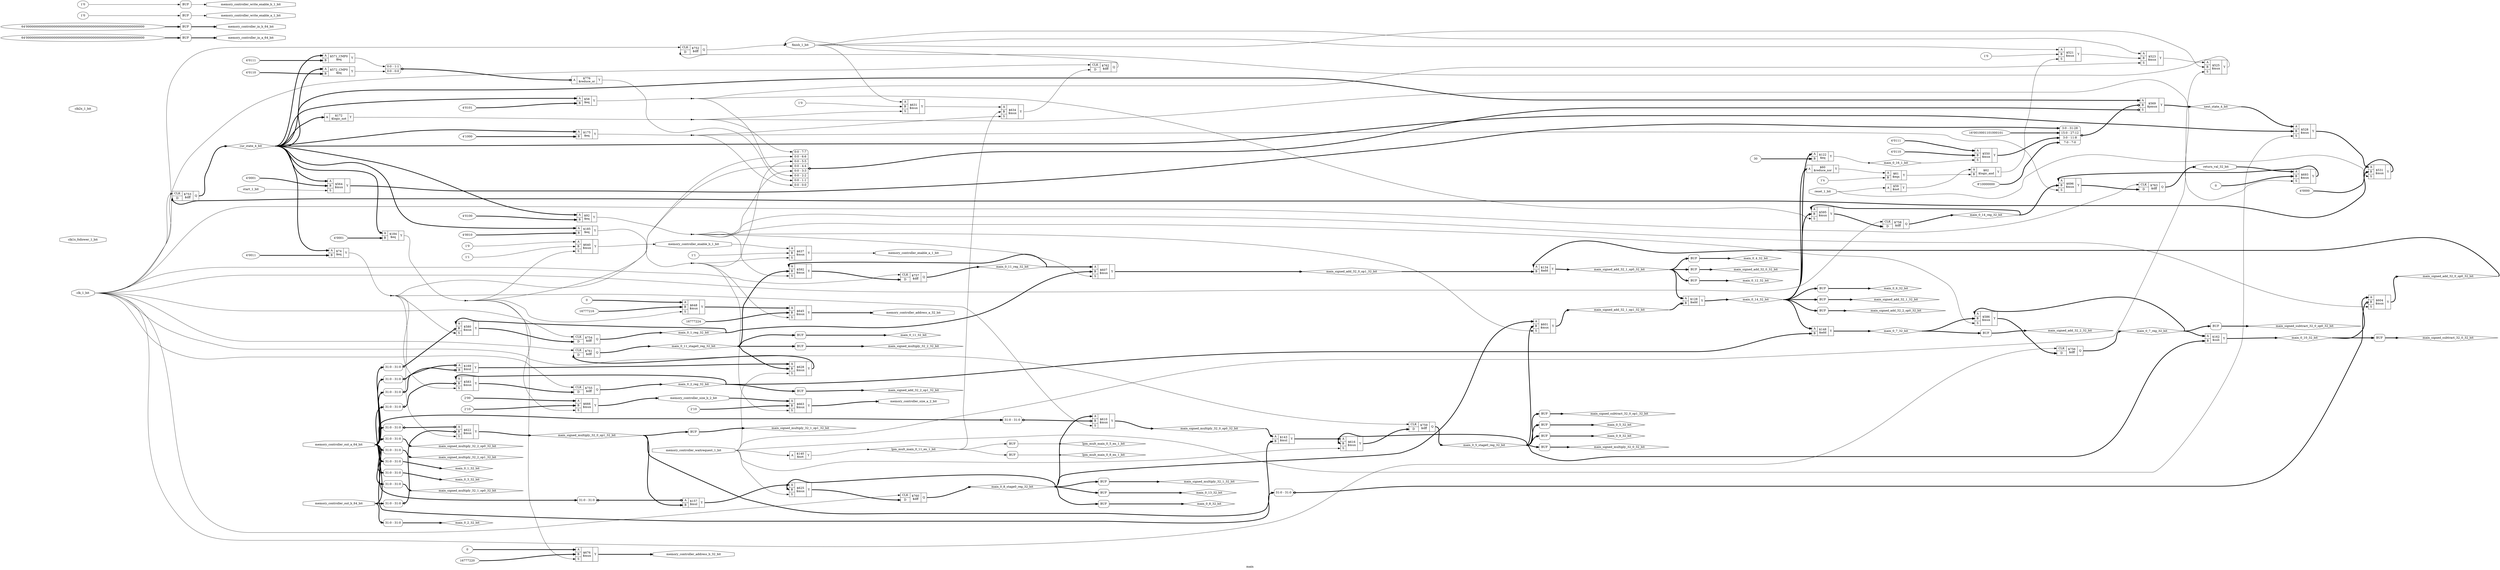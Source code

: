 digraph "main" {
label="main";
rankdir="LR";
remincross=true;
n39 [ shape=octagon, label="clk_1_bit", color="black", fontcolor="black" ];
n40 [ shape=octagon, label="clk1x_follower_1_bit", color="black", fontcolor="black" ];
n41 [ shape=octagon, label="clk2x_1_bit", color="black", fontcolor="black" ];
n42 [ shape=diamond, label="cur_state_4_bit", color="black", fontcolor="black" ];
n43 [ shape=octagon, label="finish_1_bit", color="black", fontcolor="black" ];
n44 [ shape=diamond, label="lpm_mult_main_0_11_en_1_bit", color="black", fontcolor="black" ];
n45 [ shape=diamond, label="lpm_mult_main_0_5_en_1_bit", color="black", fontcolor="black" ];
n46 [ shape=diamond, label="lpm_mult_main_0_8_en_1_bit", color="black", fontcolor="black" ];
n47 [ shape=diamond, label="main_0_1_32_bit", color="black", fontcolor="black" ];
n48 [ shape=diamond, label="main_0_10_32_bit", color="black", fontcolor="black" ];
n49 [ shape=diamond, label="main_0_11_32_bit", color="black", fontcolor="black" ];
n50 [ shape=diamond, label="main_0_11_reg_32_bit", color="black", fontcolor="black" ];
n51 [ shape=diamond, label="main_0_11_stage0_reg_32_bit", color="black", fontcolor="black" ];
n52 [ shape=diamond, label="main_0_12_32_bit", color="black", fontcolor="black" ];
n53 [ shape=diamond, label="main_0_13_32_bit", color="black", fontcolor="black" ];
n54 [ shape=diamond, label="main_0_14_32_bit", color="black", fontcolor="black" ];
n55 [ shape=diamond, label="main_0_14_reg_32_bit", color="black", fontcolor="black" ];
n56 [ shape=diamond, label="main_0_16_1_bit", color="black", fontcolor="black" ];
n57 [ shape=diamond, label="main_0_1_reg_32_bit", color="black", fontcolor="black" ];
n58 [ shape=diamond, label="main_0_2_32_bit", color="black", fontcolor="black" ];
n59 [ shape=diamond, label="main_0_2_reg_32_bit", color="black", fontcolor="black" ];
n60 [ shape=diamond, label="main_0_3_32_bit", color="black", fontcolor="black" ];
n61 [ shape=diamond, label="main_0_4_32_bit", color="black", fontcolor="black" ];
n62 [ shape=diamond, label="main_0_5_32_bit", color="black", fontcolor="black" ];
n63 [ shape=diamond, label="main_0_5_stage0_reg_32_bit", color="black", fontcolor="black" ];
n64 [ shape=diamond, label="main_0_6_32_bit", color="black", fontcolor="black" ];
n65 [ shape=diamond, label="main_0_7_32_bit", color="black", fontcolor="black" ];
n66 [ shape=diamond, label="main_0_7_reg_32_bit", color="black", fontcolor="black" ];
n67 [ shape=diamond, label="main_0_8_32_bit", color="black", fontcolor="black" ];
n68 [ shape=diamond, label="main_0_8_stage0_reg_32_bit", color="black", fontcolor="black" ];
n69 [ shape=diamond, label="main_0_9_32_bit", color="black", fontcolor="black" ];
n70 [ shape=diamond, label="main_signed_add_32_0_32_bit", color="black", fontcolor="black" ];
n71 [ shape=diamond, label="main_signed_add_32_0_op0_32_bit", color="black", fontcolor="black" ];
n72 [ shape=diamond, label="main_signed_add_32_0_op1_32_bit", color="black", fontcolor="black" ];
n73 [ shape=diamond, label="main_signed_add_32_1_32_bit", color="black", fontcolor="black" ];
n74 [ shape=diamond, label="main_signed_add_32_1_op0_32_bit", color="black", fontcolor="black" ];
n75 [ shape=diamond, label="main_signed_add_32_1_op1_32_bit", color="black", fontcolor="black" ];
n76 [ shape=diamond, label="main_signed_add_32_2_32_bit", color="black", fontcolor="black" ];
n77 [ shape=diamond, label="main_signed_add_32_2_op0_32_bit", color="black", fontcolor="black" ];
n78 [ shape=diamond, label="main_signed_add_32_2_op1_32_bit", color="black", fontcolor="black" ];
n79 [ shape=diamond, label="main_signed_multiply_32_0_32_bit", color="black", fontcolor="black" ];
n80 [ shape=diamond, label="main_signed_multiply_32_0_op0_32_bit", color="black", fontcolor="black" ];
n81 [ shape=diamond, label="main_signed_multiply_32_0_op1_32_bit", color="black", fontcolor="black" ];
n82 [ shape=diamond, label="main_signed_multiply_32_1_32_bit", color="black", fontcolor="black" ];
n83 [ shape=diamond, label="main_signed_multiply_32_1_op0_32_bit", color="black", fontcolor="black" ];
n84 [ shape=diamond, label="main_signed_multiply_32_1_op1_32_bit", color="black", fontcolor="black" ];
n85 [ shape=diamond, label="main_signed_multiply_32_2_32_bit", color="black", fontcolor="black" ];
n86 [ shape=diamond, label="main_signed_multiply_32_2_op0_32_bit", color="black", fontcolor="black" ];
n87 [ shape=diamond, label="main_signed_multiply_32_2_op1_32_bit", color="black", fontcolor="black" ];
n88 [ shape=diamond, label="main_signed_subtract_32_0_32_bit", color="black", fontcolor="black" ];
n89 [ shape=diamond, label="main_signed_subtract_32_0_op0_32_bit", color="black", fontcolor="black" ];
n90 [ shape=diamond, label="main_signed_subtract_32_0_op1_32_bit", color="black", fontcolor="black" ];
n91 [ shape=octagon, label="memory_controller_address_a_32_bit", color="black", fontcolor="black" ];
n92 [ shape=octagon, label="memory_controller_address_b_32_bit", color="black", fontcolor="black" ];
n93 [ shape=octagon, label="memory_controller_enable_a_1_bit", color="black", fontcolor="black" ];
n94 [ shape=octagon, label="memory_controller_enable_b_1_bit", color="black", fontcolor="black" ];
n95 [ shape=octagon, label="memory_controller_in_a_64_bit", color="black", fontcolor="black" ];
n96 [ shape=octagon, label="memory_controller_in_b_64_bit", color="black", fontcolor="black" ];
n97 [ shape=octagon, label="memory_controller_out_a_64_bit", color="black", fontcolor="black" ];
n98 [ shape=octagon, label="memory_controller_out_b_64_bit", color="black", fontcolor="black" ];
n99 [ shape=octagon, label="memory_controller_size_a_2_bit", color="black", fontcolor="black" ];
n100 [ shape=octagon, label="memory_controller_size_b_2_bit", color="black", fontcolor="black" ];
n101 [ shape=octagon, label="memory_controller_waitrequest_1_bit", color="black", fontcolor="black" ];
n102 [ shape=octagon, label="memory_controller_write_enable_a_1_bit", color="black", fontcolor="black" ];
n103 [ shape=octagon, label="memory_controller_write_enable_b_1_bit", color="black", fontcolor="black" ];
n104 [ shape=diamond, label="next_state_4_bit", color="black", fontcolor="black" ];
n105 [ shape=octagon, label="reset_1_bit", color="black", fontcolor="black" ];
n106 [ shape=octagon, label="return_val_32_bit", color="black", fontcolor="black" ];
n107 [ shape=octagon, label="start_1_bit", color="black", fontcolor="black" ];
c111 [ shape=record, label="{{<p108> A|<p109> B}|$128\n$add|{<p110> Y}}" ];
c112 [ shape=record, label="{{<p108> A|<p109> B}|$134\n$add|{<p110> Y}}" ];
c113 [ shape=record, label="{{<p108> A|<p109> B}|$148\n$add|{<p110> Y}}" ];
c114 [ shape=record, label="{{<p108> A}|$776\n$reduce_or|{<p110> Y}}" ];
x0 [ shape=record, style=rounded, label="<s1> 0:0 - 1:1 |<s0> 0:0 - 0:0 " ];
x0:e -> c114:p108:w [arrowhead=odiamond, arrowtail=odiamond, dir=both, color="black", style="setlinewidth(3)", label=""];
v1 [ label="4'0101" ];
c115 [ shape=record, label="{{<p108> A|<p109> B}|$58\n$eq|{<p110> Y}}" ];
c116 [ shape=record, label="{{<p108> A}|$59\n$not|{<p110> Y}}" ];
v2 [ label="4'0011" ];
c117 [ shape=record, label="{{<p108> A|<p109> B}|$74\n$eq|{<p110> Y}}" ];
v3 [ label="4'0100" ];
c118 [ shape=record, label="{{<p108> A|<p109> B}|$92\n$eq|{<p110> Y}}" ];
v4 [ label="30" ];
c119 [ shape=record, label="{{<p108> A|<p109> B}|$122\n$eq|{<p110> Y}}" ];
c120 [ shape=record, label="{{<p108> A}|$140\n$not|{<p110> Y}}" ];
c121 [ shape=record, label="{{<p108> A}|$172\n$logic_not|{<p110> Y}}" ];
v5 [ label="4'1000" ];
c122 [ shape=record, label="{{<p108> A|<p109> B}|$175\n$eq|{<p110> Y}}" ];
v6 [ label="4'0001" ];
c123 [ shape=record, label="{{<p108> A|<p109> B}|$184\n$eq|{<p110> Y}}" ];
v7 [ label="4'0010" ];
c124 [ shape=record, label="{{<p108> A|<p109> B}|$185\n$eq|{<p110> Y}}" ];
v8 [ label="1'x" ];
c125 [ shape=record, label="{{<p108> A|<p109> B}|$61\n$eqx|{<p110> Y}}" ];
c126 [ shape=record, label="{{<p108> A|<p109> B}|$62\n$logic_and|{<p110> Y}}" ];
c127 [ shape=record, label="{{<p108> A|<p109> B}|$143\n$mul|{<p110> Y}}" ];
c128 [ shape=record, label="{{<p108> A|<p109> B}|$157\n$mul|{<p110> Y}}" ];
x9 [ shape=record, style=rounded, label="<s0> 31:0 - 31:0 " ];
x9:e -> c128:p108:w [arrowhead=odiamond, arrowtail=odiamond, dir=both, color="black", style="setlinewidth(3)", label=""];
c129 [ shape=record, label="{{<p108> A|<p109> B}|$169\n$mul|{<p110> Y}}" ];
x10 [ shape=record, style=rounded, label="<s0> 31:0 - 31:0 " ];
x10:e -> c129:p108:w [arrowhead=odiamond, arrowtail=odiamond, dir=both, color="black", style="setlinewidth(3)", label=""];
x11 [ shape=record, style=rounded, label="<s0> 31:0 - 31:0 " ];
x11:e -> c129:p109:w [arrowhead=odiamond, arrowtail=odiamond, dir=both, color="black", style="setlinewidth(3)", label=""];
c133 [ shape=record, label="{{<p130> CLK|<p131> D}|$752\n$dff|{<p132> Q}}" ];
c134 [ shape=record, label="{{<p130> CLK|<p131> D}|$753\n$dff|{<p132> Q}}" ];
c135 [ shape=record, label="{{<p130> CLK|<p131> D}|$754\n$dff|{<p132> Q}}" ];
c136 [ shape=record, label="{{<p130> CLK|<p131> D}|$755\n$dff|{<p132> Q}}" ];
c137 [ shape=record, label="{{<p130> CLK|<p131> D}|$756\n$dff|{<p132> Q}}" ];
c138 [ shape=record, label="{{<p130> CLK|<p131> D}|$757\n$dff|{<p132> Q}}" ];
c139 [ shape=record, label="{{<p130> CLK|<p131> D}|$758\n$dff|{<p132> Q}}" ];
c140 [ shape=record, label="{{<p130> CLK|<p131> D}|$759\n$dff|{<p132> Q}}" ];
c141 [ shape=record, label="{{<p130> CLK|<p131> D}|$760\n$dff|{<p132> Q}}" ];
c142 [ shape=record, label="{{<p130> CLK|<p131> D}|$761\n$dff|{<p132> Q}}" ];
c143 [ shape=record, label="{{<p130> CLK|<p131> D}|$762\n$dff|{<p132> Q}}" ];
c144 [ shape=record, label="{{<p130> CLK|<p131> D}|$763\n$dff|{<p132> Q}}" ];
v12 [ label="1'0" ];
c146 [ shape=record, label="{{<p108> A|<p109> B|<p145> S}|$521\n$mux|{<p110> Y}}" ];
c147 [ shape=record, label="{{<p108> A|<p109> B|<p145> S}|$523\n$mux|{<p110> Y}}" ];
c148 [ shape=record, label="{{<p108> A|<p109> B|<p145> S}|$525\n$mux|{<p110> Y}}" ];
c149 [ shape=record, label="{{<p108> A|<p109> B|<p145> S}|$528\n$mux|{<p110> Y}}" ];
v13 [ label="4'0000" ];
c150 [ shape=record, label="{{<p108> A|<p109> B|<p145> S}|$531\n$mux|{<p110> Y}}" ];
v14 [ label="4'0111" ];
v15 [ label="4'0110" ];
c151 [ shape=record, label="{{<p108> A|<p109> B|<p145> S}|$550\n$mux|{<p110> Y}}" ];
v16 [ label="4'0001" ];
c152 [ shape=record, label="{{<p108> A|<p109> B|<p145> S}|$564\n$mux|{<p110> Y}}" ];
v18 [ label="16'0010001101000101" ];
v19 [ label="8'10000000" ];
c153 [ shape=record, label="{{<p108> A|<p109> B|<p145> S}|$569\n$pmux|{<p110> Y}}" ];
x17 [ shape=record, style=rounded, label="<s3> 3:0 - 31:28 |<s2> 15:0 - 27:12 |<s1> 3:0 - 11:8 |<s0> 7:0 - 7:0 " ];
x17:e -> c153:p109:w [arrowhead=odiamond, arrowtail=odiamond, dir=both, color="black", style="setlinewidth(3)", label=""];
x20 [ shape=record, style=rounded, label="<s7> 0:0 - 7:7 |<s6> 0:0 - 6:6 |<s5> 0:0 - 5:5 |<s4> 0:0 - 4:4 |<s3> 0:0 - 3:3 |<s2> 0:0 - 2:2 |<s1> 0:0 - 1:1 |<s0> 0:0 - 0:0 " ];
x20:e -> c153:p145:w [arrowhead=odiamond, arrowtail=odiamond, dir=both, color="black", style="setlinewidth(3)", label=""];
v21 [ label="4'0111" ];
c154 [ shape=record, label="{{<p108> A|<p109> B}|$571_CMP0\n$eq|{<p110> Y}}" ];
v22 [ label="4'0110" ];
c155 [ shape=record, label="{{<p108> A|<p109> B}|$572_CMP0\n$eq|{<p110> Y}}" ];
c156 [ shape=record, label="{{<p108> A|<p109> B|<p145> S}|$580\n$mux|{<p110> Y}}" ];
x23 [ shape=record, style=rounded, label="<s0> 31:0 - 31:0 " ];
x23:e -> c156:p109:w [arrowhead=odiamond, arrowtail=odiamond, dir=both, color="black", style="setlinewidth(3)", label=""];
c157 [ shape=record, label="{{<p108> A|<p109> B|<p145> S}|$583\n$mux|{<p110> Y}}" ];
x24 [ shape=record, style=rounded, label="<s0> 31:0 - 31:0 " ];
x24:e -> c157:p109:w [arrowhead=odiamond, arrowtail=odiamond, dir=both, color="black", style="setlinewidth(3)", label=""];
c158 [ shape=record, label="{{<p108> A|<p109> B|<p145> S}|$586\n$mux|{<p110> Y}}" ];
c159 [ shape=record, label="{{<p108> A|<p109> B|<p145> S}|$592\n$mux|{<p110> Y}}" ];
c160 [ shape=record, label="{{<p108> A|<p109> B|<p145> S}|$595\n$mux|{<p110> Y}}" ];
c161 [ shape=record, label="{{<p108> A|<p109> B|<p145> S}|$601\n$mux|{<p110> Y}}" ];
c162 [ shape=record, label="{{<p108> A|<p109> B|<p145> S}|$604\n$mux|{<p110> Y}}" ];
x25 [ shape=record, style=rounded, label="<s0> 31:0 - 31:0 " ];
x25:e -> c162:p109:w [arrowhead=odiamond, arrowtail=odiamond, dir=both, color="black", style="setlinewidth(3)", label=""];
c163 [ shape=record, label="{{<p108> A|<p109> B|<p145> S}|$607\n$mux|{<p110> Y}}" ];
c164 [ shape=record, label="{{<p108> A|<p109> B|<p145> S}|$610\n$mux|{<p110> Y}}" ];
x26 [ shape=record, style=rounded, label="<s0> 31:0 - 31:0 " ];
x26:e -> c164:p109:w [arrowhead=odiamond, arrowtail=odiamond, dir=both, color="black", style="setlinewidth(3)", label=""];
c165 [ shape=record, label="{{<p108> A|<p109> B|<p145> S}|$616\n$mux|{<p110> Y}}" ];
c166 [ shape=record, label="{{<p108> A|<p109> B|<p145> S}|$622\n$mux|{<p110> Y}}" ];
x27 [ shape=record, style=rounded, label="<s0> 31:0 - 31:0 " ];
x27:e -> c166:p108:w [arrowhead=odiamond, arrowtail=odiamond, dir=both, color="black", style="setlinewidth(3)", label=""];
x28 [ shape=record, style=rounded, label="<s0> 31:0 - 31:0 " ];
x28:e -> c166:p109:w [arrowhead=odiamond, arrowtail=odiamond, dir=both, color="black", style="setlinewidth(3)", label=""];
c167 [ shape=record, label="{{<p108> A|<p109> B|<p145> S}|$625\n$mux|{<p110> Y}}" ];
c168 [ shape=record, label="{{<p108> A|<p109> B|<p145> S}|$628\n$mux|{<p110> Y}}" ];
v29 [ label="1'0" ];
c169 [ shape=record, label="{{<p108> A|<p109> B|<p145> S}|$631\n$mux|{<p110> Y}}" ];
c170 [ shape=record, label="{{<p108> A|<p109> B|<p145> S}|$634\n$mux|{<p110> Y}}" ];
v30 [ label="1'1" ];
c171 [ shape=record, label="{{<p108> A|<p109> B|<p145> S}|$637\n$mux|{<p110> Y}}" ];
v31 [ label="1'0" ];
v32 [ label="1'1" ];
c172 [ shape=record, label="{{<p108> A|<p109> B|<p145> S}|$640\n$mux|{<p110> Y}}" ];
v33 [ label="16777224" ];
c173 [ shape=record, label="{{<p108> A|<p109> B|<p145> S}|$645\n$mux|{<p110> Y}}" ];
v34 [ label="0" ];
v35 [ label="16777216" ];
c174 [ shape=record, label="{{<p108> A|<p109> B|<p145> S}|$648\n$mux|{<p110> Y}}" ];
v36 [ label="2'10" ];
c175 [ shape=record, label="{{<p108> A|<p109> B|<p145> S}|$663\n$mux|{<p110> Y}}" ];
v37 [ label="2'00" ];
v38 [ label="2'10" ];
c176 [ shape=record, label="{{<p108> A|<p109> B|<p145> S}|$666\n$mux|{<p110> Y}}" ];
v39 [ label="0" ];
v40 [ label="16777220" ];
c177 [ shape=record, label="{{<p108> A|<p109> B|<p145> S}|$676\n$mux|{<p110> Y}}" ];
v41 [ label="0" ];
c178 [ shape=record, label="{{<p108> A|<p109> B|<p145> S}|$693\n$mux|{<p110> Y}}" ];
c179 [ shape=record, label="{{<p108> A|<p109> B|<p145> S}|$696\n$mux|{<p110> Y}}" ];
c180 [ shape=record, label="{{<p108> A}|$60\n$reduce_xor|{<p110> Y}}" ];
c181 [ shape=record, label="{{<p108> A|<p109> B}|$162\n$sub|{<p110> Y}}" ];
x42 [shape=box, style=rounded, label="BUF"];
x43 [shape=box, style=rounded, label="BUF"];
x44 [ shape=record, style=rounded, label="<s0> 31:0 - 31:0 " ];
x45 [shape=box, style=rounded, label="BUF"];
x46 [shape=box, style=rounded, label="BUF"];
x47 [shape=box, style=rounded, label="BUF"];
x48 [ shape=record, style=rounded, label="<s0> 31:0 - 31:0 " ];
x49 [ shape=record, style=rounded, label="<s0> 31:0 - 31:0 " ];
x50 [shape=box, style=rounded, label="BUF"];
x51 [shape=box, style=rounded, label="BUF"];
x52 [shape=box, style=rounded, label="BUF"];
x53 [shape=box, style=rounded, label="BUF"];
x54 [shape=box, style=rounded, label="BUF"];
x55 [shape=box, style=rounded, label="BUF"];
x56 [shape=box, style=rounded, label="BUF"];
x57 [shape=box, style=rounded, label="BUF"];
x58 [shape=box, style=rounded, label="BUF"];
x59 [shape=box, style=rounded, label="BUF"];
x60 [shape=box, style=rounded, label="BUF"];
x61 [shape=box, style=rounded, label="BUF"];
x62 [ shape=record, style=rounded, label="<s0> 31:0 - 31:0 " ];
x63 [shape=box, style=rounded, label="BUF"];
x64 [shape=box, style=rounded, label="BUF"];
x65 [ shape=record, style=rounded, label="<s0> 31:0 - 31:0 " ];
x66 [ shape=record, style=rounded, label="<s0> 31:0 - 31:0 " ];
x67 [shape=box, style=rounded, label="BUF"];
x68 [shape=box, style=rounded, label="BUF"];
x69 [shape=box, style=rounded, label="BUF"];
v70 [ label="64'0000000000000000000000000000000000000000000000000000000000000000" ];
x71 [shape=box, style=rounded, label="BUF"];
v72 [ label="64'0000000000000000000000000000000000000000000000000000000000000000" ];
x73 [shape=box, style=rounded, label="BUF"];
v74 [ label="1'0" ];
x75 [shape=box, style=rounded, label="BUF"];
v76 [ label="1'0" ];
x77 [shape=box, style=rounded, label="BUF"];
c158:p110:e -> c137:p131:w [color="black", style="setlinewidth(3)", label=""];
c176:p110:e -> n100:w [color="black", style="setlinewidth(3)", label=""];
n100:e -> c175:p108:w [color="black", style="setlinewidth(3)", label=""];
n101:e -> c120:p108:w [color="black", label=""];
n101:e -> c148:p145:w [color="black", label=""];
n101:e -> c149:p145:w [color="black", label=""];
n101:e -> c165:p145:w [color="black", label=""];
n101:e -> c167:p145:w [color="black", label=""];
n101:e -> c168:p145:w [color="black", label=""];
x75:e:e -> n102:w [color="black", label=""];
x77:e:e -> n103:w [color="black", label=""];
c153:p110:e -> n104:w [color="black", style="setlinewidth(3)", label=""];
n104:e -> c149:p108:w [color="black", style="setlinewidth(3)", label=""];
n105:e -> c116:p108:w [color="black", label=""];
n105:e -> c150:p145:w [color="black", label=""];
c144:p132:e -> n106:w [color="black", style="setlinewidth(3)", label=""];
n106:e -> c178:p108:w [color="black", style="setlinewidth(3)", label=""];
n107:e -> c152:p145:w [color="black", label=""];
c167:p110:e -> c141:p131:w [color="black", style="setlinewidth(3)", label=""];
c179:p110:e -> c144:p131:w [color="black", style="setlinewidth(3)", label=""];
c170:p110:e -> c143:p131:w [color="black", label=""];
c174:p110:e -> c173:p108:w [color="black", style="setlinewidth(3)", label=""];
c152:p110:e -> x17:s3:w [color="black", style="setlinewidth(3)", label=""];
c151:p110:e -> x17:s1:w [color="black", style="setlinewidth(3)", label=""];
c114:p110:e -> x20:s1:w [color="black", label=""];
n18 [ shape=point ];
c115:p110:e -> n18:w [color="black", label=""];
n18:e -> c147:p145:w [color="black", label=""];
n18:e -> c160:p145:w [color="black", label=""];
n18:e -> x20:s2:w [color="black", label=""];
c116:p110:e -> c126:p108:w [color="black", label=""];
c150:p110:e -> c134:p131:w [color="black", style="setlinewidth(3)", label=""];
n20 [ shape=point ];
c117:p110:e -> n20:w [color="black", label=""];
n20:e -> c156:p145:w [color="black", label=""];
n20:e -> c157:p145:w [color="black", label=""];
n20:e -> c164:p145:w [color="black", label=""];
n20:e -> c166:p145:w [color="black", label=""];
n20:e -> x20:s4:w [color="black", label=""];
n21 [ shape=point ];
c118:p110:e -> n21:w [color="black", label=""];
n21:e -> c158:p145:w [color="black", label=""];
n21:e -> c159:p145:w [color="black", label=""];
n21:e -> c161:p145:w [color="black", label=""];
n21:e -> c162:p145:w [color="black", label=""];
n21:e -> c163:p145:w [color="black", label=""];
n21:e -> x20:s3:w [color="black", label=""];
n22 [ shape=point ];
c121:p110:e -> n22:w [color="black", label=""];
n22:e -> c169:p145:w [color="black", label=""];
n22:e -> c178:p145:w [color="black", label=""];
n22:e -> x20:s7:w [color="black", label=""];
n23 [ shape=point ];
c122:p110:e -> n23:w [color="black", label=""];
n23:e -> c170:p145:w [color="black", label=""];
n23:e -> c179:p145:w [color="black", label=""];
n23:e -> x20:s0:w [color="black", label=""];
n24 [ shape=point ];
c123:p110:e -> n24:w [color="black", label=""];
n24:e -> c172:p145:w [color="black", label=""];
n24:e -> c174:p145:w [color="black", label=""];
n24:e -> c176:p145:w [color="black", label=""];
n24:e -> c177:p145:w [color="black", label=""];
n24:e -> x20:s6:w [color="black", label=""];
n25 [ shape=point ];
c124:p110:e -> n25:w [color="black", label=""];
n25:e -> c171:p145:w [color="black", label=""];
n25:e -> c173:p145:w [color="black", label=""];
n25:e -> c175:p145:w [color="black", label=""];
n25:e -> x20:s5:w [color="black", label=""];
c125:p110:e -> c126:p109:w [color="black", label=""];
c126:p110:e -> c146:p145:w [color="black", label=""];
c127:p110:e -> c165:p108:w [color="black", style="setlinewidth(3)", label=""];
c128:p110:e -> c167:p108:w [color="black", style="setlinewidth(3)", label=""];
c148:p110:e -> c133:p131:w [color="black", label=""];
c129:p110:e -> c168:p108:w [color="black", style="setlinewidth(3)", label=""];
c146:p110:e -> c147:p109:w [color="black", label=""];
c147:p110:e -> c148:p108:w [color="black", label=""];
c149:p110:e -> c150:p108:w [color="black", style="setlinewidth(3)", label=""];
c154:p110:e -> x0:s1:w [color="black", label=""];
c155:p110:e -> x0:s0:w [color="black", label=""];
c169:p110:e -> c170:p108:w [color="black", label=""];
c178:p110:e -> c179:p108:w [color="black", style="setlinewidth(3)", label=""];
c180:p110:e -> c125:p108:w [color="black", label=""];
n39:e -> c133:p130:w [color="black", label=""];
n39:e -> c134:p130:w [color="black", label=""];
n39:e -> c135:p130:w [color="black", label=""];
n39:e -> c136:p130:w [color="black", label=""];
n39:e -> c137:p130:w [color="black", label=""];
n39:e -> c138:p130:w [color="black", label=""];
n39:e -> c139:p130:w [color="black", label=""];
n39:e -> c140:p130:w [color="black", label=""];
n39:e -> c141:p130:w [color="black", label=""];
n39:e -> c142:p130:w [color="black", label=""];
n39:e -> c143:p130:w [color="black", label=""];
n39:e -> c144:p130:w [color="black", label=""];
c159:p110:e -> c138:p131:w [color="black", style="setlinewidth(3)", label=""];
c134:p132:e -> n42:w [color="black", style="setlinewidth(3)", label=""];
n42:e -> c115:p108:w [color="black", style="setlinewidth(3)", label=""];
n42:e -> c117:p108:w [color="black", style="setlinewidth(3)", label=""];
n42:e -> c118:p108:w [color="black", style="setlinewidth(3)", label=""];
n42:e -> c121:p108:w [color="black", style="setlinewidth(3)", label=""];
n42:e -> c122:p108:w [color="black", style="setlinewidth(3)", label=""];
n42:e -> c123:p108:w [color="black", style="setlinewidth(3)", label=""];
n42:e -> c124:p108:w [color="black", style="setlinewidth(3)", label=""];
n42:e -> c149:p109:w [color="black", style="setlinewidth(3)", label=""];
n42:e -> c152:p108:w [color="black", style="setlinewidth(3)", label=""];
n42:e -> c153:p108:w [color="black", style="setlinewidth(3)", label=""];
n42:e -> c154:p108:w [color="black", style="setlinewidth(3)", label=""];
n42:e -> c155:p108:w [color="black", style="setlinewidth(3)", label=""];
c133:p132:e -> n43:w [color="black", label=""];
c143:p132:e -> n43:w [color="black", label=""];
n43:e -> c146:p108:w [color="black", label=""];
n43:e -> c147:p108:w [color="black", label=""];
n43:e -> c148:p109:w [color="black", label=""];
n43:e -> c169:p108:w [color="black", label=""];
c120:p110:e -> n44:w [color="black", label=""];
n44:e -> c170:p109:w [color="black", label=""];
n44:e -> x42:w:w [color="black", label=""];
n44:e -> x43:w:w [color="black", label=""];
x42:e:e -> n45:w [color="black", label=""];
x43:e:e -> n46:w [color="black", label=""];
x44:e -> n47:w [color="black", style="setlinewidth(3)", label=""];
c181:p110:e -> n48:w [color="black", style="setlinewidth(3)", label=""];
n48:e -> c162:p108:w [color="black", style="setlinewidth(3)", label=""];
n48:e -> x67:w:w [color="black", style="setlinewidth(3)", label=""];
x45:e:e -> n49:w [color="black", style="setlinewidth(3)", label=""];
c168:p110:e -> c142:p131:w [color="black", style="setlinewidth(3)", label=""];
c138:p132:e -> n50:w [color="black", style="setlinewidth(3)", label=""];
n50:e -> c159:p108:w [color="black", style="setlinewidth(3)", label=""];
n50:e -> c163:p108:w [color="black", style="setlinewidth(3)", label=""];
c142:p132:e -> n51:w [color="black", style="setlinewidth(3)", label=""];
n51:e -> c159:p109:w [color="black", style="setlinewidth(3)", label=""];
n51:e -> c168:p109:w [color="black", style="setlinewidth(3)", label=""];
n51:e -> x45:w:w [color="black", style="setlinewidth(3)", label=""];
n51:e -> x64:w:w [color="black", style="setlinewidth(3)", label=""];
x46:e:e -> n52:w [color="black", style="setlinewidth(3)", label=""];
x47:e:e -> n53:w [color="black", style="setlinewidth(3)", label=""];
c111:p110:e -> n54:w [color="black", style="setlinewidth(3)", label=""];
n54:e -> c113:p108:w [color="black", style="setlinewidth(3)", label=""];
n54:e -> c119:p108:w [color="black", style="setlinewidth(3)", label=""];
n54:e -> c160:p109:w [color="black", style="setlinewidth(3)", label=""];
n54:e -> c180:p108:w [color="black", style="setlinewidth(3)", label=""];
n54:e -> x52:w:w [color="black", style="setlinewidth(3)", label=""];
n54:e -> x56:w:w [color="black", style="setlinewidth(3)", label=""];
n54:e -> x58:w:w [color="black", style="setlinewidth(3)", label=""];
c139:p132:e -> n55:w [color="black", style="setlinewidth(3)", label=""];
n55:e -> c160:p108:w [color="black", style="setlinewidth(3)", label=""];
n55:e -> c179:p109:w [color="black", style="setlinewidth(3)", label=""];
c119:p110:e -> n56:w [color="black", label=""];
n56:e -> c151:p145:w [color="black", label=""];
c135:p132:e -> n57:w [color="black", style="setlinewidth(3)", label=""];
n57:e -> c156:p108:w [color="black", style="setlinewidth(3)", label=""];
n57:e -> c163:p109:w [color="black", style="setlinewidth(3)", label=""];
x48:e -> n58:w [color="black", style="setlinewidth(3)", label=""];
c136:p132:e -> n59:w [color="black", style="setlinewidth(3)", label=""];
n59:e -> c113:p109:w [color="black", style="setlinewidth(3)", label=""];
n59:e -> c157:p108:w [color="black", style="setlinewidth(3)", label=""];
n59:e -> x59:w:w [color="black", style="setlinewidth(3)", label=""];
c160:p110:e -> c139:p131:w [color="black", style="setlinewidth(3)", label=""];
x49:e -> n60:w [color="black", style="setlinewidth(3)", label=""];
x50:e:e -> n61:w [color="black", style="setlinewidth(3)", label=""];
x51:e:e -> n62:w [color="black", style="setlinewidth(3)", label=""];
c140:p132:e -> n63:w [color="black", style="setlinewidth(3)", label=""];
n63:e -> c161:p109:w [color="black", style="setlinewidth(3)", label=""];
n63:e -> c165:p109:w [color="black", style="setlinewidth(3)", label=""];
n63:e -> c181:p109:w [color="black", style="setlinewidth(3)", label=""];
n63:e -> x51:w:w [color="black", style="setlinewidth(3)", label=""];
n63:e -> x54:w:w [color="black", style="setlinewidth(3)", label=""];
n63:e -> x60:w:w [color="black", style="setlinewidth(3)", label=""];
n63:e -> x69:w:w [color="black", style="setlinewidth(3)", label=""];
x52:e:e -> n64:w [color="black", style="setlinewidth(3)", label=""];
c113:p110:e -> n65:w [color="black", style="setlinewidth(3)", label=""];
n65:e -> c158:p109:w [color="black", style="setlinewidth(3)", label=""];
n65:e -> x57:w:w [color="black", style="setlinewidth(3)", label=""];
c137:p132:e -> n66:w [color="black", style="setlinewidth(3)", label=""];
n66:e -> c158:p108:w [color="black", style="setlinewidth(3)", label=""];
n66:e -> c181:p108:w [color="black", style="setlinewidth(3)", label=""];
n66:e -> x68:w:w [color="black", style="setlinewidth(3)", label=""];
x53:e:e -> n67:w [color="black", style="setlinewidth(3)", label=""];
c141:p132:e -> n68:w [color="black", style="setlinewidth(3)", label=""];
n68:e -> c161:p108:w [color="black", style="setlinewidth(3)", label=""];
n68:e -> c164:p108:w [color="black", style="setlinewidth(3)", label=""];
n68:e -> c167:p109:w [color="black", style="setlinewidth(3)", label=""];
n68:e -> x47:w:w [color="black", style="setlinewidth(3)", label=""];
n68:e -> x53:w:w [color="black", style="setlinewidth(3)", label=""];
n68:e -> x61:w:w [color="black", style="setlinewidth(3)", label=""];
x54:e:e -> n69:w [color="black", style="setlinewidth(3)", label=""];
c156:p110:e -> c135:p131:w [color="black", style="setlinewidth(3)", label=""];
x55:e:e -> n70:w [color="black", style="setlinewidth(3)", label=""];
c162:p110:e -> n71:w [color="black", style="setlinewidth(3)", label=""];
n71:e -> c112:p108:w [color="black", style="setlinewidth(3)", label=""];
c163:p110:e -> n72:w [color="black", style="setlinewidth(3)", label=""];
n72:e -> c112:p109:w [color="black", style="setlinewidth(3)", label=""];
x56:e:e -> n73:w [color="black", style="setlinewidth(3)", label=""];
c112:p110:e -> n74:w [color="black", style="setlinewidth(3)", label=""];
n74:e -> c111:p108:w [color="black", style="setlinewidth(3)", label=""];
n74:e -> x46:w:w [color="black", style="setlinewidth(3)", label=""];
n74:e -> x50:w:w [color="black", style="setlinewidth(3)", label=""];
n74:e -> x55:w:w [color="black", style="setlinewidth(3)", label=""];
c161:p110:e -> n75:w [color="black", style="setlinewidth(3)", label=""];
n75:e -> c111:p109:w [color="black", style="setlinewidth(3)", label=""];
x57:e:e -> n76:w [color="black", style="setlinewidth(3)", label=""];
x58:e:e -> n77:w [color="black", style="setlinewidth(3)", label=""];
x59:e:e -> n78:w [color="black", style="setlinewidth(3)", label=""];
x60:e:e -> n79:w [color="black", style="setlinewidth(3)", label=""];
c157:p110:e -> c136:p131:w [color="black", style="setlinewidth(3)", label=""];
c164:p110:e -> n80:w [color="black", style="setlinewidth(3)", label=""];
n80:e -> c127:p108:w [color="black", style="setlinewidth(3)", label=""];
c166:p110:e -> n81:w [color="black", style="setlinewidth(3)", label=""];
n81:e -> c127:p109:w [color="black", style="setlinewidth(3)", label=""];
n81:e -> c128:p109:w [color="black", style="setlinewidth(3)", label=""];
n81:e -> x63:w:w [color="black", style="setlinewidth(3)", label=""];
x61:e:e -> n82:w [color="black", style="setlinewidth(3)", label=""];
x62:e -> n83:w [color="black", style="setlinewidth(3)", label=""];
x63:e:e -> n84:w [color="black", style="setlinewidth(3)", label=""];
x64:e:e -> n85:w [color="black", style="setlinewidth(3)", label=""];
x65:e -> n86:w [color="black", style="setlinewidth(3)", label=""];
x66:e -> n87:w [color="black", style="setlinewidth(3)", label=""];
x67:e:e -> n88:w [color="black", style="setlinewidth(3)", label=""];
x68:e:e -> n89:w [color="black", style="setlinewidth(3)", label=""];
c165:p110:e -> c140:p131:w [color="black", style="setlinewidth(3)", label=""];
x69:e:e -> n90:w [color="black", style="setlinewidth(3)", label=""];
c173:p110:e -> n91:w [color="black", style="setlinewidth(3)", label=""];
c177:p110:e -> n92:w [color="black", style="setlinewidth(3)", label=""];
c171:p110:e -> n93:w [color="black", label=""];
c172:p110:e -> n94:w [color="black", label=""];
n94:e -> c171:p108:w [color="black", label=""];
x71:e:e -> n95:w [color="black", style="setlinewidth(3)", label=""];
x73:e:e -> n96:w [color="black", style="setlinewidth(3)", label=""];
n97:e -> x10:s0:w [color="black", style="setlinewidth(3)", label=""];
n97:e -> x11:s0:w [color="black", style="setlinewidth(3)", label=""];
n97:e -> x23:s0:w [color="black", style="setlinewidth(3)", label=""];
n97:e -> x25:s0:w [color="black", style="setlinewidth(3)", label=""];
n97:e -> x26:s0:w [color="black", style="setlinewidth(3)", label=""];
n97:e -> x27:s0:w [color="black", style="setlinewidth(3)", label=""];
n97:e -> x44:s0:w [color="black", style="setlinewidth(3)", label=""];
n97:e -> x49:s0:w [color="black", style="setlinewidth(3)", label=""];
n97:e -> x62:s0:w [color="black", style="setlinewidth(3)", label=""];
n97:e -> x65:s0:w [color="black", style="setlinewidth(3)", label=""];
n97:e -> x66:s0:w [color="black", style="setlinewidth(3)", label=""];
n97:e -> x9:s0:w [color="black", style="setlinewidth(3)", label=""];
n98:e -> x24:s0:w [color="black", style="setlinewidth(3)", label=""];
n98:e -> x28:s0:w [color="black", style="setlinewidth(3)", label=""];
n98:e -> x48:s0:w [color="black", style="setlinewidth(3)", label=""];
c175:p110:e -> n99:w [color="black", style="setlinewidth(3)", label=""];
v1:e -> c115:p109:w [color="black", style="setlinewidth(3)", label=""];
v12:e -> c146:p109:w [color="black", label=""];
v13:e -> c150:p109:w [color="black", style="setlinewidth(3)", label=""];
v14:e -> c151:p108:w [color="black", style="setlinewidth(3)", label=""];
v15:e -> c151:p109:w [color="black", style="setlinewidth(3)", label=""];
v16:e -> c152:p109:w [color="black", style="setlinewidth(3)", label=""];
v18:e -> x17:s2:w [color="black", style="setlinewidth(3)", label=""];
v19:e -> x17:s0:w [color="black", style="setlinewidth(3)", label=""];
v2:e -> c117:p109:w [color="black", style="setlinewidth(3)", label=""];
v21:e -> c154:p109:w [color="black", style="setlinewidth(3)", label=""];
v22:e -> c155:p109:w [color="black", style="setlinewidth(3)", label=""];
v29:e -> c169:p109:w [color="black", label=""];
v3:e -> c118:p109:w [color="black", style="setlinewidth(3)", label=""];
v30:e -> c171:p109:w [color="black", label=""];
v31:e -> c172:p108:w [color="black", label=""];
v32:e -> c172:p109:w [color="black", label=""];
v33:e -> c173:p109:w [color="black", style="setlinewidth(3)", label=""];
v34:e -> c174:p108:w [color="black", style="setlinewidth(3)", label=""];
v35:e -> c174:p109:w [color="black", style="setlinewidth(3)", label=""];
v36:e -> c175:p109:w [color="black", style="setlinewidth(3)", label=""];
v37:e -> c176:p108:w [color="black", style="setlinewidth(3)", label=""];
v38:e -> c176:p109:w [color="black", style="setlinewidth(3)", label=""];
v39:e -> c177:p108:w [color="black", style="setlinewidth(3)", label=""];
v4:e -> c119:p109:w [color="black", style="setlinewidth(3)", label=""];
v40:e -> c177:p109:w [color="black", style="setlinewidth(3)", label=""];
v41:e -> c178:p109:w [color="black", style="setlinewidth(3)", label=""];
v5:e -> c122:p109:w [color="black", style="setlinewidth(3)", label=""];
v6:e -> c123:p109:w [color="black", style="setlinewidth(3)", label=""];
v7:e -> c124:p109:w [color="black", style="setlinewidth(3)", label=""];
v70:e -> x71:w:w [color="black", style="setlinewidth(3)", label=""];
v72:e -> x73:w:w [color="black", style="setlinewidth(3)", label=""];
v74:e -> x75:w:w [color="black", label=""];
v76:e -> x77:w:w [color="black", label=""];
v8:e -> c125:p109:w [color="black", label=""];
}
